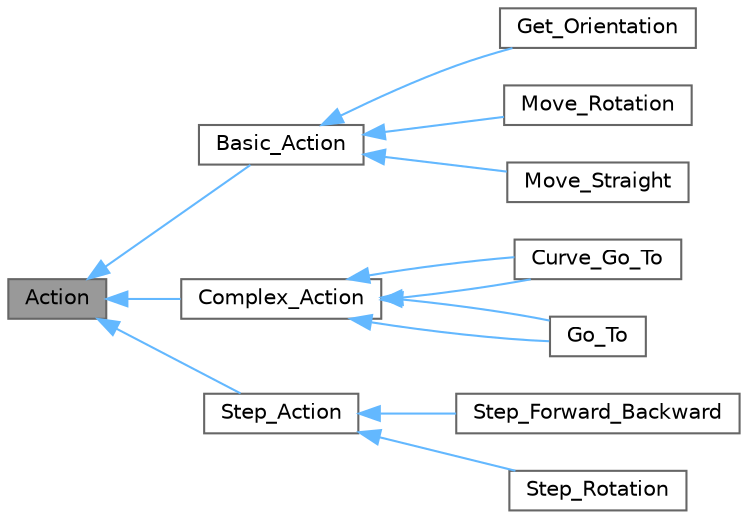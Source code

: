 digraph "Action"
{
 // LATEX_PDF_SIZE
  bgcolor="transparent";
  edge [fontname=Helvetica,fontsize=10,labelfontname=Helvetica,labelfontsize=10];
  node [fontname=Helvetica,fontsize=10,shape=box,height=0.2,width=0.4];
  rankdir="LR";
  Node1 [id="Node000001",label="Action",height=0.2,width=0.4,color="gray40", fillcolor="grey60", style="filled", fontcolor="black",tooltip=" "];
  Node1 -> Node2 [id="edge13_Node000001_Node000002",dir="back",color="steelblue1",style="solid",tooltip=" "];
  Node2 [id="Node000002",label="Basic_Action",height=0.2,width=0.4,color="gray40", fillcolor="white", style="filled",URL="$class_basic___action.html",tooltip=" "];
  Node2 -> Node3 [id="edge14_Node000002_Node000003",dir="back",color="steelblue1",style="solid",tooltip=" "];
  Node3 [id="Node000003",label="Get_Orientation",height=0.2,width=0.4,color="gray40", fillcolor="white", style="filled",URL="$class_get___orientation.html",tooltip=" "];
  Node2 -> Node4 [id="edge15_Node000002_Node000004",dir="back",color="steelblue1",style="solid",tooltip=" "];
  Node4 [id="Node000004",label="Move_Rotation",height=0.2,width=0.4,color="gray40", fillcolor="white", style="filled",URL="$class_move___rotation.html",tooltip=" "];
  Node2 -> Node5 [id="edge16_Node000002_Node000005",dir="back",color="steelblue1",style="solid",tooltip=" "];
  Node5 [id="Node000005",label="Move_Straight",height=0.2,width=0.4,color="gray40", fillcolor="white", style="filled",URL="$class_move___straight.html",tooltip=" "];
  Node1 -> Node6 [id="edge17_Node000001_Node000006",dir="back",color="steelblue1",style="solid",tooltip=" "];
  Node6 [id="Node000006",label="Complex_Action",height=0.2,width=0.4,color="gray40", fillcolor="white", style="filled",URL="$class_complex___action.html",tooltip=" "];
  Node6 -> Node7 [id="edge18_Node000006_Node000007",dir="back",color="steelblue1",style="solid",tooltip=" "];
  Node7 [id="Node000007",label="Curve_Go_To",height=0.2,width=0.4,color="gray40", fillcolor="white", style="filled",URL="$class_curve___go___to.html",tooltip=" "];
  Node6 -> Node7 [id="edge19_Node000006_Node000007",dir="back",color="steelblue1",style="solid",tooltip=" "];
  Node6 -> Node8 [id="edge20_Node000006_Node000008",dir="back",color="steelblue1",style="solid",tooltip=" "];
  Node8 [id="Node000008",label="Go_To",height=0.2,width=0.4,color="gray40", fillcolor="white", style="filled",URL="$class_go___to.html",tooltip=" "];
  Node6 -> Node8 [id="edge21_Node000006_Node000008",dir="back",color="steelblue1",style="solid",tooltip=" "];
  Node1 -> Node9 [id="edge22_Node000001_Node000009",dir="back",color="steelblue1",style="solid",tooltip=" "];
  Node9 [id="Node000009",label="Step_Action",height=0.2,width=0.4,color="gray40", fillcolor="white", style="filled",URL="$class_step___action.html",tooltip=" "];
  Node9 -> Node10 [id="edge23_Node000009_Node000010",dir="back",color="steelblue1",style="solid",tooltip=" "];
  Node10 [id="Node000010",label="Step_Forward_Backward",height=0.2,width=0.4,color="gray40", fillcolor="white", style="filled",URL="$class_step___forward___backward.html",tooltip=" "];
  Node9 -> Node11 [id="edge24_Node000009_Node000011",dir="back",color="steelblue1",style="solid",tooltip=" "];
  Node11 [id="Node000011",label="Step_Rotation",height=0.2,width=0.4,color="gray40", fillcolor="white", style="filled",URL="$class_step___rotation.html",tooltip=" "];
}
